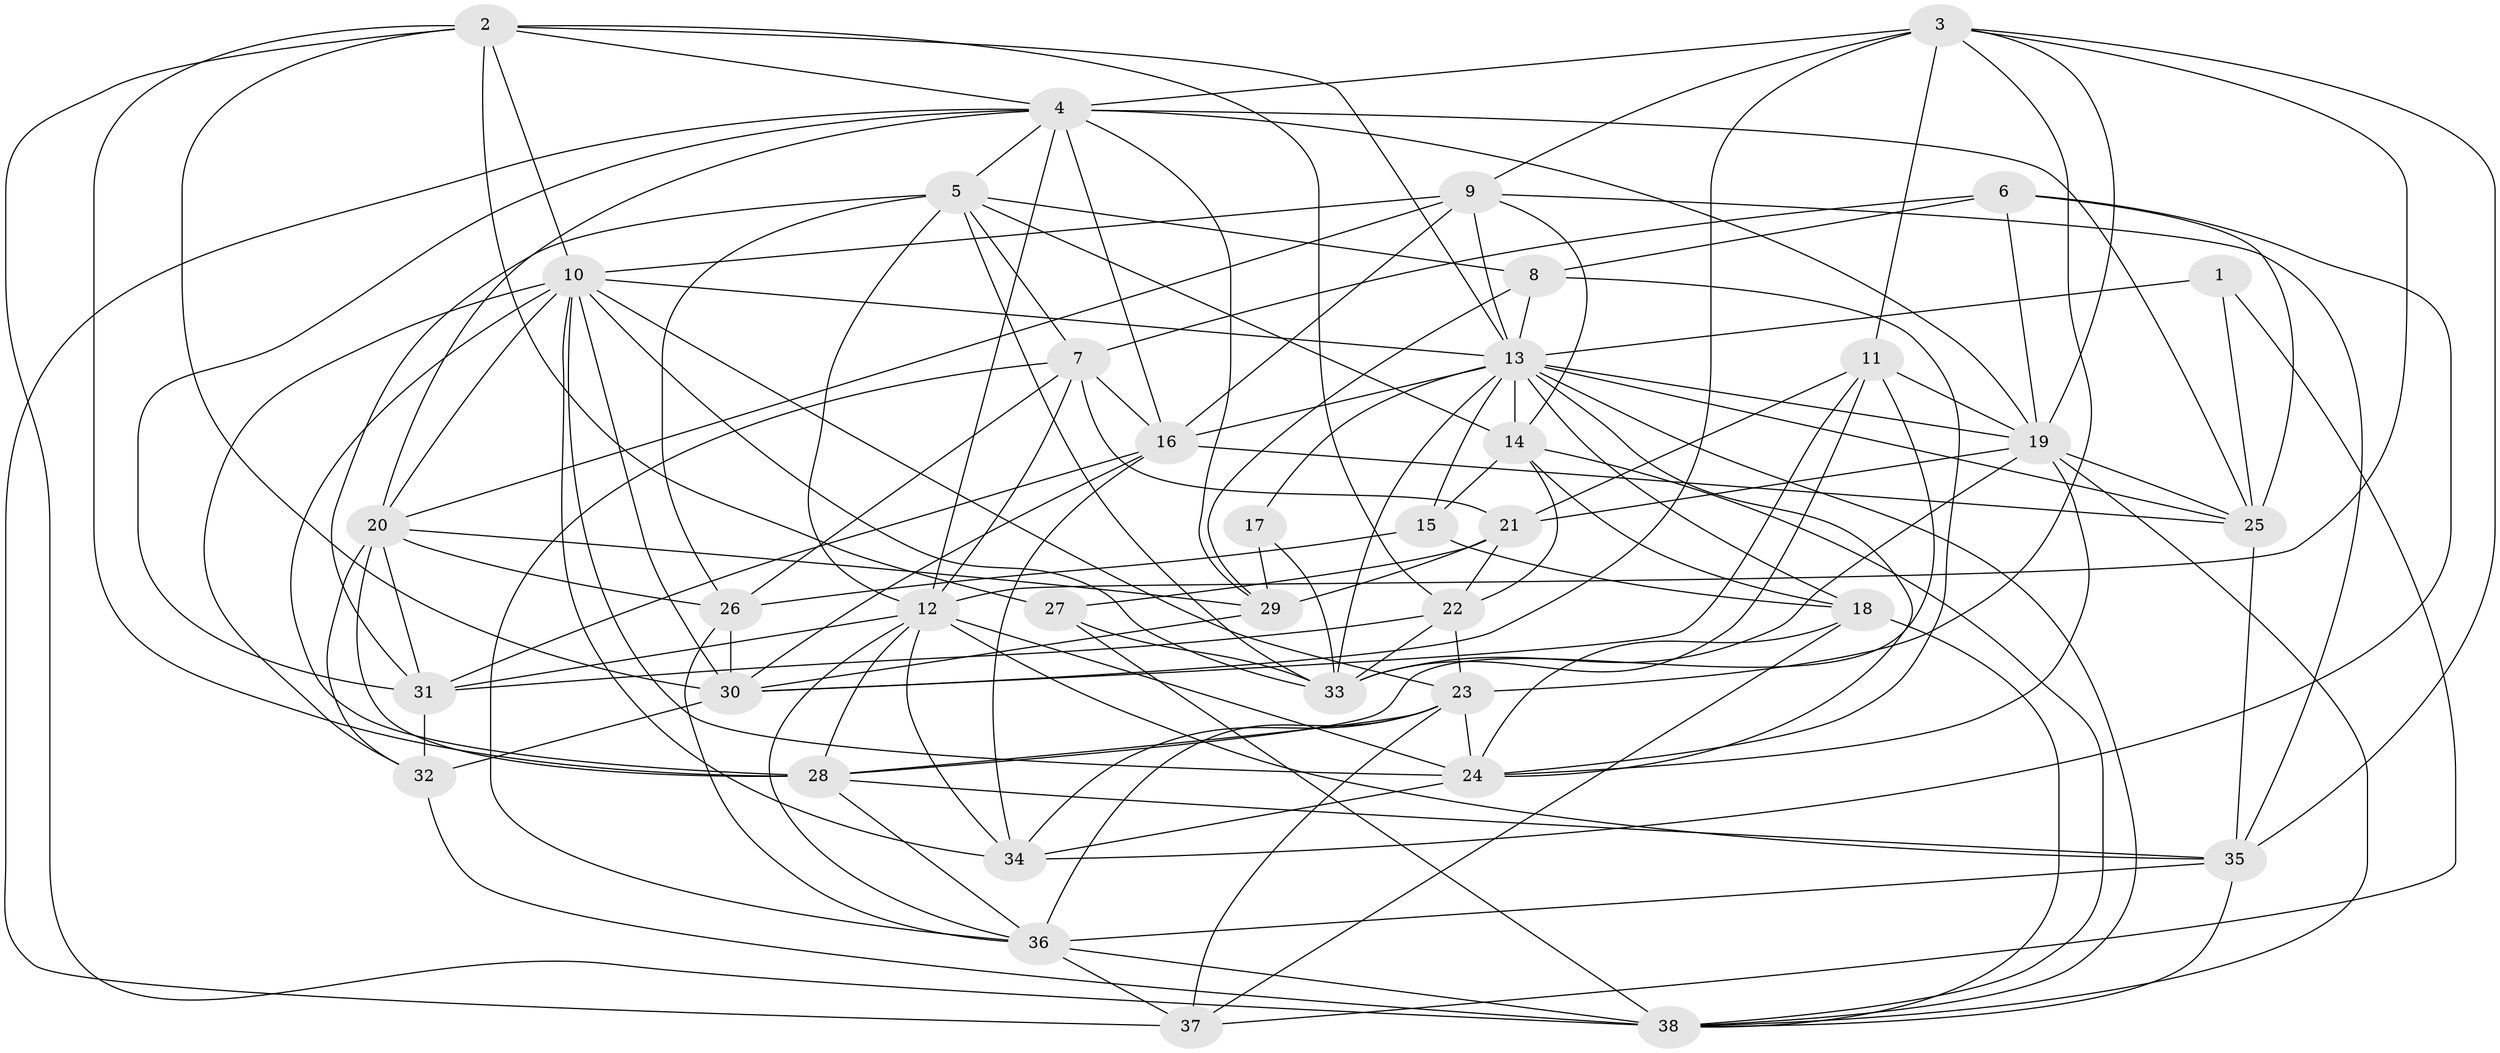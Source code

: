 // original degree distribution, {3: 0.33064516129032256, 5: 0.25, 4: 0.24193548387096775, 2: 0.08064516129032258, 6: 0.06451612903225806, 7: 0.024193548387096774, 9: 0.008064516129032258}
// Generated by graph-tools (version 1.1) at 2025/37/03/04/25 23:37:11]
// undirected, 38 vertices, 136 edges
graph export_dot {
  node [color=gray90,style=filled];
  1;
  2;
  3;
  4;
  5;
  6;
  7;
  8;
  9;
  10;
  11;
  12;
  13;
  14;
  15;
  16;
  17;
  18;
  19;
  20;
  21;
  22;
  23;
  24;
  25;
  26;
  27;
  28;
  29;
  30;
  31;
  32;
  33;
  34;
  35;
  36;
  37;
  38;
  1 -- 13 [weight=1.0];
  1 -- 25 [weight=1.0];
  1 -- 37 [weight=1.0];
  2 -- 4 [weight=1.0];
  2 -- 10 [weight=1.0];
  2 -- 13 [weight=1.0];
  2 -- 22 [weight=1.0];
  2 -- 27 [weight=1.0];
  2 -- 28 [weight=1.0];
  2 -- 30 [weight=1.0];
  2 -- 38 [weight=1.0];
  3 -- 4 [weight=1.0];
  3 -- 9 [weight=1.0];
  3 -- 11 [weight=2.0];
  3 -- 12 [weight=1.0];
  3 -- 19 [weight=1.0];
  3 -- 23 [weight=1.0];
  3 -- 30 [weight=1.0];
  3 -- 35 [weight=1.0];
  4 -- 5 [weight=1.0];
  4 -- 12 [weight=1.0];
  4 -- 16 [weight=1.0];
  4 -- 19 [weight=1.0];
  4 -- 20 [weight=1.0];
  4 -- 25 [weight=1.0];
  4 -- 29 [weight=2.0];
  4 -- 31 [weight=1.0];
  4 -- 37 [weight=1.0];
  5 -- 7 [weight=1.0];
  5 -- 8 [weight=1.0];
  5 -- 12 [weight=1.0];
  5 -- 14 [weight=1.0];
  5 -- 26 [weight=1.0];
  5 -- 31 [weight=1.0];
  5 -- 33 [weight=2.0];
  6 -- 7 [weight=1.0];
  6 -- 8 [weight=1.0];
  6 -- 19 [weight=1.0];
  6 -- 25 [weight=2.0];
  6 -- 34 [weight=2.0];
  7 -- 12 [weight=1.0];
  7 -- 16 [weight=1.0];
  7 -- 21 [weight=2.0];
  7 -- 26 [weight=1.0];
  7 -- 36 [weight=1.0];
  8 -- 13 [weight=1.0];
  8 -- 24 [weight=1.0];
  8 -- 29 [weight=1.0];
  9 -- 10 [weight=1.0];
  9 -- 13 [weight=2.0];
  9 -- 14 [weight=1.0];
  9 -- 16 [weight=1.0];
  9 -- 20 [weight=1.0];
  9 -- 35 [weight=1.0];
  10 -- 13 [weight=2.0];
  10 -- 20 [weight=1.0];
  10 -- 23 [weight=1.0];
  10 -- 24 [weight=1.0];
  10 -- 28 [weight=1.0];
  10 -- 30 [weight=1.0];
  10 -- 32 [weight=1.0];
  10 -- 33 [weight=1.0];
  10 -- 34 [weight=2.0];
  11 -- 19 [weight=1.0];
  11 -- 21 [weight=1.0];
  11 -- 28 [weight=1.0];
  11 -- 30 [weight=1.0];
  11 -- 33 [weight=1.0];
  12 -- 24 [weight=1.0];
  12 -- 28 [weight=1.0];
  12 -- 31 [weight=1.0];
  12 -- 34 [weight=1.0];
  12 -- 35 [weight=1.0];
  12 -- 36 [weight=1.0];
  13 -- 14 [weight=1.0];
  13 -- 15 [weight=1.0];
  13 -- 16 [weight=1.0];
  13 -- 17 [weight=1.0];
  13 -- 18 [weight=2.0];
  13 -- 19 [weight=1.0];
  13 -- 24 [weight=1.0];
  13 -- 25 [weight=2.0];
  13 -- 33 [weight=1.0];
  13 -- 38 [weight=1.0];
  14 -- 15 [weight=2.0];
  14 -- 18 [weight=1.0];
  14 -- 22 [weight=1.0];
  14 -- 38 [weight=1.0];
  15 -- 18 [weight=1.0];
  15 -- 26 [weight=2.0];
  16 -- 25 [weight=1.0];
  16 -- 30 [weight=2.0];
  16 -- 31 [weight=1.0];
  16 -- 34 [weight=2.0];
  17 -- 29 [weight=1.0];
  17 -- 33 [weight=1.0];
  18 -- 24 [weight=1.0];
  18 -- 37 [weight=1.0];
  18 -- 38 [weight=1.0];
  19 -- 21 [weight=2.0];
  19 -- 24 [weight=1.0];
  19 -- 25 [weight=1.0];
  19 -- 33 [weight=1.0];
  19 -- 38 [weight=1.0];
  20 -- 26 [weight=1.0];
  20 -- 28 [weight=1.0];
  20 -- 29 [weight=1.0];
  20 -- 31 [weight=1.0];
  20 -- 32 [weight=1.0];
  21 -- 22 [weight=1.0];
  21 -- 27 [weight=1.0];
  21 -- 29 [weight=1.0];
  22 -- 23 [weight=1.0];
  22 -- 31 [weight=1.0];
  22 -- 33 [weight=1.0];
  23 -- 24 [weight=1.0];
  23 -- 28 [weight=1.0];
  23 -- 34 [weight=1.0];
  23 -- 36 [weight=1.0];
  23 -- 37 [weight=1.0];
  24 -- 34 [weight=1.0];
  25 -- 35 [weight=2.0];
  26 -- 30 [weight=1.0];
  26 -- 36 [weight=1.0];
  27 -- 33 [weight=3.0];
  27 -- 38 [weight=2.0];
  28 -- 35 [weight=1.0];
  28 -- 36 [weight=1.0];
  29 -- 30 [weight=1.0];
  30 -- 32 [weight=1.0];
  31 -- 32 [weight=1.0];
  32 -- 38 [weight=1.0];
  35 -- 36 [weight=1.0];
  35 -- 38 [weight=1.0];
  36 -- 37 [weight=1.0];
  36 -- 38 [weight=1.0];
}

